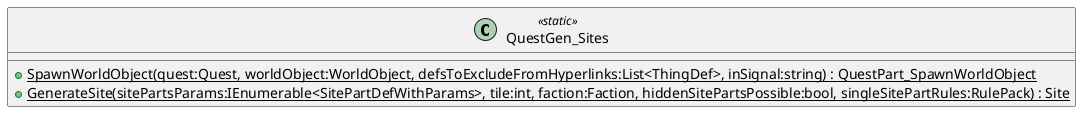 @startuml
class QuestGen_Sites <<static>> {
    + {static} SpawnWorldObject(quest:Quest, worldObject:WorldObject, defsToExcludeFromHyperlinks:List<ThingDef>, inSignal:string) : QuestPart_SpawnWorldObject
    + {static} GenerateSite(sitePartsParams:IEnumerable<SitePartDefWithParams>, tile:int, faction:Faction, hiddenSitePartsPossible:bool, singleSitePartRules:RulePack) : Site
}
@enduml
